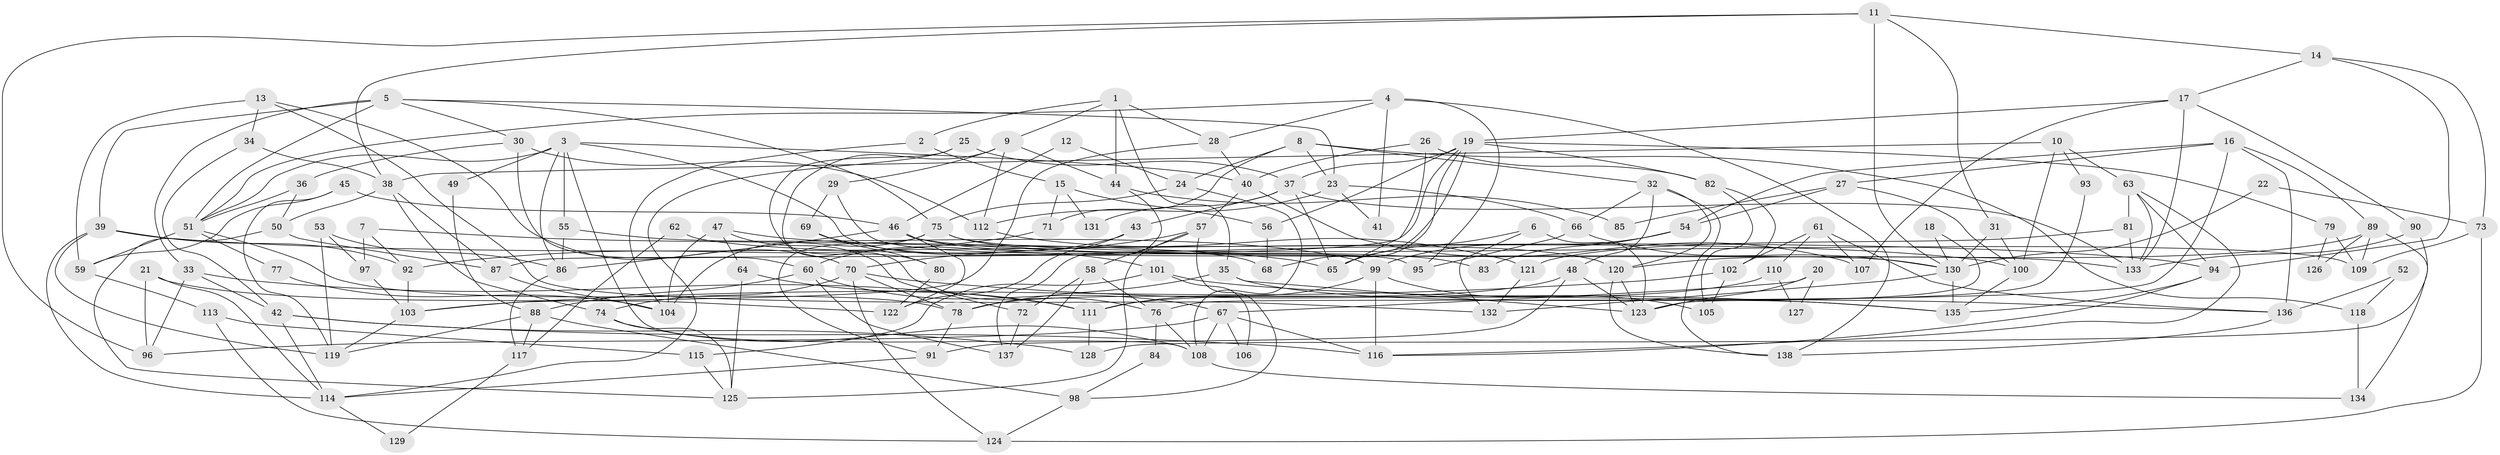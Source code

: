 // Generated by graph-tools (version 1.1) at 2025/26/03/09/25 03:26:18]
// undirected, 138 vertices, 276 edges
graph export_dot {
graph [start="1"]
  node [color=gray90,style=filled];
  1;
  2;
  3;
  4;
  5;
  6;
  7;
  8;
  9;
  10;
  11;
  12;
  13;
  14;
  15;
  16;
  17;
  18;
  19;
  20;
  21;
  22;
  23;
  24;
  25;
  26;
  27;
  28;
  29;
  30;
  31;
  32;
  33;
  34;
  35;
  36;
  37;
  38;
  39;
  40;
  41;
  42;
  43;
  44;
  45;
  46;
  47;
  48;
  49;
  50;
  51;
  52;
  53;
  54;
  55;
  56;
  57;
  58;
  59;
  60;
  61;
  62;
  63;
  64;
  65;
  66;
  67;
  68;
  69;
  70;
  71;
  72;
  73;
  74;
  75;
  76;
  77;
  78;
  79;
  80;
  81;
  82;
  83;
  84;
  85;
  86;
  87;
  88;
  89;
  90;
  91;
  92;
  93;
  94;
  95;
  96;
  97;
  98;
  99;
  100;
  101;
  102;
  103;
  104;
  105;
  106;
  107;
  108;
  109;
  110;
  111;
  112;
  113;
  114;
  115;
  116;
  117;
  118;
  119;
  120;
  121;
  122;
  123;
  124;
  125;
  126;
  127;
  128;
  129;
  130;
  131;
  132;
  133;
  134;
  135;
  136;
  137;
  138;
  1 -- 35;
  1 -- 28;
  1 -- 2;
  1 -- 9;
  1 -- 44;
  2 -- 104;
  2 -- 15;
  3 -- 51;
  3 -- 108;
  3 -- 40;
  3 -- 49;
  3 -- 55;
  3 -- 68;
  3 -- 86;
  4 -- 28;
  4 -- 51;
  4 -- 41;
  4 -- 95;
  4 -- 138;
  5 -- 39;
  5 -- 23;
  5 -- 30;
  5 -- 33;
  5 -- 51;
  5 -- 75;
  6 -- 123;
  6 -- 132;
  6 -- 65;
  7 -- 92;
  7 -- 65;
  7 -- 97;
  8 -- 24;
  8 -- 32;
  8 -- 23;
  8 -- 71;
  8 -- 118;
  9 -- 29;
  9 -- 44;
  9 -- 80;
  9 -- 112;
  10 -- 100;
  10 -- 38;
  10 -- 63;
  10 -- 93;
  11 -- 14;
  11 -- 130;
  11 -- 31;
  11 -- 38;
  11 -- 96;
  12 -- 24;
  12 -- 46;
  13 -- 34;
  13 -- 132;
  13 -- 59;
  13 -- 70;
  14 -- 17;
  14 -- 94;
  14 -- 73;
  15 -- 71;
  15 -- 56;
  15 -- 131;
  16 -- 27;
  16 -- 76;
  16 -- 54;
  16 -- 89;
  16 -- 136;
  17 -- 133;
  17 -- 90;
  17 -- 19;
  17 -- 107;
  18 -- 130;
  18 -- 123;
  19 -- 56;
  19 -- 37;
  19 -- 65;
  19 -- 68;
  19 -- 79;
  19 -- 82;
  19 -- 87;
  20 -- 67;
  20 -- 123;
  20 -- 127;
  21 -- 96;
  21 -- 122;
  21 -- 114;
  22 -- 73;
  22 -- 130;
  23 -- 66;
  23 -- 41;
  23 -- 112;
  24 -- 75;
  24 -- 108;
  25 -- 37;
  25 -- 114;
  25 -- 76;
  26 -- 82;
  26 -- 65;
  26 -- 40;
  27 -- 100;
  27 -- 54;
  27 -- 85;
  28 -- 40;
  28 -- 103;
  29 -- 95;
  29 -- 69;
  30 -- 112;
  30 -- 36;
  30 -- 60;
  31 -- 100;
  31 -- 130;
  32 -- 48;
  32 -- 120;
  32 -- 66;
  32 -- 138;
  33 -- 42;
  33 -- 96;
  33 -- 111;
  34 -- 38;
  34 -- 42;
  35 -- 135;
  35 -- 78;
  35 -- 123;
  36 -- 51;
  36 -- 50;
  37 -- 65;
  37 -- 43;
  37 -- 131;
  37 -- 133;
  38 -- 87;
  38 -- 50;
  38 -- 74;
  39 -- 114;
  39 -- 94;
  39 -- 92;
  39 -- 119;
  40 -- 57;
  40 -- 107;
  42 -- 114;
  42 -- 116;
  42 -- 128;
  43 -- 60;
  43 -- 122;
  44 -- 85;
  44 -- 137;
  45 -- 59;
  45 -- 119;
  45 -- 46;
  46 -- 86;
  46 -- 120;
  46 -- 122;
  46 -- 133;
  47 -- 104;
  47 -- 72;
  47 -- 64;
  47 -- 100;
  48 -- 91;
  48 -- 123;
  48 -- 78;
  49 -- 88;
  50 -- 87;
  50 -- 125;
  51 -- 78;
  51 -- 59;
  51 -- 77;
  52 -- 118;
  52 -- 136;
  53 -- 119;
  53 -- 86;
  53 -- 97;
  54 -- 99;
  54 -- 83;
  55 -- 99;
  55 -- 86;
  56 -- 68;
  57 -- 70;
  57 -- 58;
  57 -- 98;
  57 -- 125;
  58 -- 76;
  58 -- 72;
  58 -- 137;
  59 -- 113;
  60 -- 137;
  60 -- 67;
  60 -- 88;
  61 -- 107;
  61 -- 136;
  61 -- 102;
  61 -- 110;
  62 -- 117;
  62 -- 130;
  63 -- 133;
  63 -- 81;
  63 -- 94;
  63 -- 116;
  64 -- 125;
  64 -- 111;
  66 -- 130;
  66 -- 95;
  67 -- 96;
  67 -- 106;
  67 -- 108;
  67 -- 116;
  69 -- 80;
  69 -- 101;
  70 -- 74;
  70 -- 78;
  70 -- 124;
  70 -- 135;
  71 -- 92;
  72 -- 137;
  73 -- 124;
  73 -- 109;
  74 -- 125;
  74 -- 108;
  75 -- 109;
  75 -- 83;
  75 -- 91;
  75 -- 104;
  76 -- 108;
  76 -- 84;
  77 -- 104;
  78 -- 91;
  79 -- 109;
  79 -- 126;
  80 -- 122;
  81 -- 133;
  81 -- 121;
  82 -- 105;
  82 -- 102;
  84 -- 98;
  86 -- 117;
  87 -- 104;
  88 -- 119;
  88 -- 98;
  88 -- 117;
  89 -- 120;
  89 -- 109;
  89 -- 126;
  89 -- 134;
  90 -- 133;
  90 -- 128;
  91 -- 114;
  92 -- 103;
  93 -- 123;
  94 -- 116;
  94 -- 135;
  97 -- 103;
  98 -- 124;
  99 -- 116;
  99 -- 111;
  99 -- 105;
  100 -- 135;
  101 -- 115;
  101 -- 136;
  101 -- 106;
  102 -- 103;
  102 -- 105;
  103 -- 119;
  108 -- 134;
  110 -- 111;
  110 -- 127;
  111 -- 128;
  112 -- 121;
  113 -- 124;
  113 -- 115;
  114 -- 129;
  115 -- 125;
  117 -- 129;
  118 -- 134;
  120 -- 138;
  120 -- 123;
  121 -- 132;
  130 -- 135;
  130 -- 132;
  136 -- 138;
}
